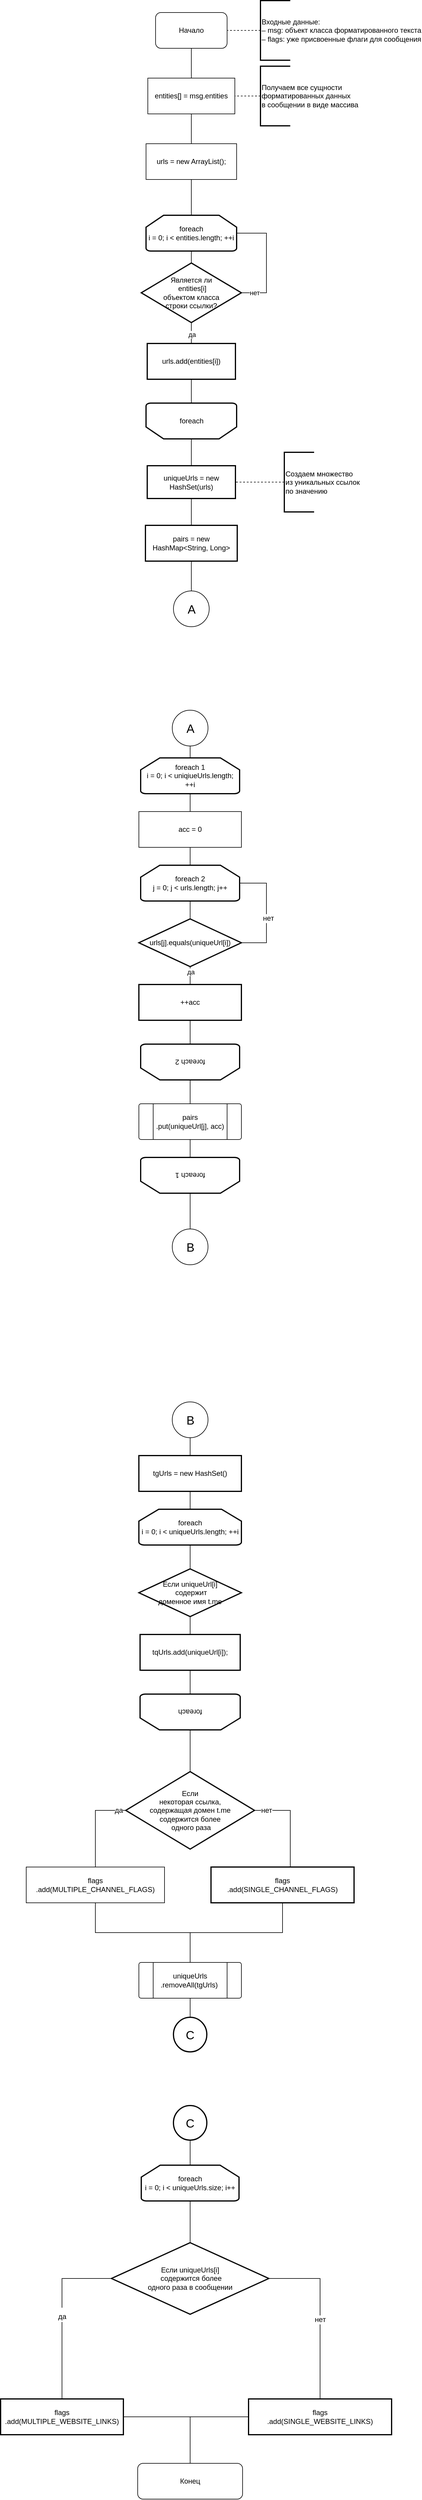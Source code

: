 <mxfile version="18.0.3" type="github">
  <diagram id="5dSFAF3gYTnQDeslkhWD" name="Page-1">
    <mxGraphModel dx="3840" dy="4005" grid="1" gridSize="10" guides="1" tooltips="1" connect="1" arrows="1" fold="1" page="1" pageScale="1" pageWidth="827" pageHeight="1169" math="0" shadow="0">
      <root>
        <mxCell id="0" />
        <mxCell id="1" parent="0" />
        <mxCell id="sSxXcbS8iqsULBvi6WvE-41" style="edgeStyle=orthogonalEdgeStyle;rounded=0;orthogonalLoop=1;jettySize=auto;html=1;endArrow=none;endFill=0;" parent="1" source="sSxXcbS8iqsULBvi6WvE-1" target="sSxXcbS8iqsULBvi6WvE-6" edge="1">
          <mxGeometry relative="1" as="geometry" />
        </mxCell>
        <mxCell id="sSxXcbS8iqsULBvi6WvE-1" value="Начало&lt;br&gt;" style="rounded=1;whiteSpace=wrap;html=1;" parent="1" vertex="1">
          <mxGeometry x="354" y="30" width="120" height="60" as="geometry" />
        </mxCell>
        <mxCell id="sSxXcbS8iqsULBvi6WvE-4" style="edgeStyle=orthogonalEdgeStyle;rounded=0;orthogonalLoop=1;jettySize=auto;html=1;endArrow=none;endFill=0;dashed=1;" parent="1" source="sSxXcbS8iqsULBvi6WvE-3" target="sSxXcbS8iqsULBvi6WvE-1" edge="1">
          <mxGeometry relative="1" as="geometry" />
        </mxCell>
        <mxCell id="sSxXcbS8iqsULBvi6WvE-3" value="Входные данные:&lt;br&gt;– msg: объект класса форматированного текста&lt;br&gt;– flags: уже присвоенные флаги для сообщения" style="strokeWidth=2;html=1;shape=mxgraph.flowchart.annotation_1;align=left;pointerEvents=1;" parent="1" vertex="1">
          <mxGeometry x="530" y="10" width="50" height="100" as="geometry" />
        </mxCell>
        <mxCell id="sSxXcbS8iqsULBvi6WvE-23" value="" style="edgeStyle=orthogonalEdgeStyle;rounded=0;orthogonalLoop=1;jettySize=auto;html=1;endArrow=none;endFill=0;" parent="1" source="sSxXcbS8iqsULBvi6WvE-6" target="sSxXcbS8iqsULBvi6WvE-22" edge="1">
          <mxGeometry relative="1" as="geometry" />
        </mxCell>
        <mxCell id="sSxXcbS8iqsULBvi6WvE-6" value="entities[] = msg.entities" style="rounded=0;whiteSpace=wrap;html=1;" parent="1" vertex="1">
          <mxGeometry x="341" y="140" width="146" height="60" as="geometry" />
        </mxCell>
        <mxCell id="sSxXcbS8iqsULBvi6WvE-8" style="edgeStyle=orthogonalEdgeStyle;rounded=0;orthogonalLoop=1;jettySize=auto;html=1;dashed=1;endArrow=none;endFill=0;" parent="1" source="sSxXcbS8iqsULBvi6WvE-7" target="sSxXcbS8iqsULBvi6WvE-6" edge="1">
          <mxGeometry relative="1" as="geometry" />
        </mxCell>
        <mxCell id="sSxXcbS8iqsULBvi6WvE-7" value="Получаем все сущности&lt;br&gt;форматированных данных&lt;br&gt;в сообщении в виде массива" style="strokeWidth=2;html=1;shape=mxgraph.flowchart.annotation_1;align=left;pointerEvents=1;" parent="1" vertex="1">
          <mxGeometry x="530" y="120" width="50" height="100" as="geometry" />
        </mxCell>
        <mxCell id="sSxXcbS8iqsULBvi6WvE-34" style="edgeStyle=orthogonalEdgeStyle;rounded=0;orthogonalLoop=1;jettySize=auto;html=1;exitX=0.5;exitY=1;exitDx=0;exitDy=0;exitPerimeter=0;entryX=0.5;entryY=0;entryDx=0;entryDy=0;entryPerimeter=0;endArrow=none;endFill=0;" parent="1" source="sSxXcbS8iqsULBvi6WvE-9" target="sSxXcbS8iqsULBvi6WvE-11" edge="1">
          <mxGeometry relative="1" as="geometry" />
        </mxCell>
        <mxCell id="sSxXcbS8iqsULBvi6WvE-9" value="foreach&lt;br&gt;i = 0; i &amp;lt; entities.length; ++i" style="strokeWidth=2;html=1;shape=mxgraph.flowchart.loop_limit;whiteSpace=wrap;" parent="1" vertex="1">
          <mxGeometry x="338" y="370" width="152" height="60" as="geometry" />
        </mxCell>
        <mxCell id="sSxXcbS8iqsULBvi6WvE-43" value="" style="edgeStyle=orthogonalEdgeStyle;rounded=0;orthogonalLoop=1;jettySize=auto;html=1;endArrow=none;endFill=0;" parent="1" source="sSxXcbS8iqsULBvi6WvE-10" target="sSxXcbS8iqsULBvi6WvE-42" edge="1">
          <mxGeometry relative="1" as="geometry" />
        </mxCell>
        <mxCell id="sSxXcbS8iqsULBvi6WvE-10" value="" style="strokeWidth=2;html=1;shape=mxgraph.flowchart.loop_limit;whiteSpace=wrap;rotation=-180;" parent="1" vertex="1">
          <mxGeometry x="338" y="685" width="152" height="60" as="geometry" />
        </mxCell>
        <mxCell id="sSxXcbS8iqsULBvi6WvE-31" value="" style="edgeStyle=orthogonalEdgeStyle;rounded=0;orthogonalLoop=1;jettySize=auto;html=1;endArrow=none;endFill=0;" parent="1" source="sSxXcbS8iqsULBvi6WvE-11" target="sSxXcbS8iqsULBvi6WvE-30" edge="1">
          <mxGeometry relative="1" as="geometry" />
        </mxCell>
        <mxCell id="sSxXcbS8iqsULBvi6WvE-38" value="да" style="edgeLabel;html=1;align=center;verticalAlign=middle;resizable=0;points=[];" parent="sSxXcbS8iqsULBvi6WvE-31" vertex="1" connectable="0">
          <mxGeometry x="-0.467" y="1" relative="1" as="geometry">
            <mxPoint y="8" as="offset" />
          </mxGeometry>
        </mxCell>
        <mxCell id="sSxXcbS8iqsULBvi6WvE-36" style="edgeStyle=orthogonalEdgeStyle;rounded=0;orthogonalLoop=1;jettySize=auto;html=1;exitX=1;exitY=0.5;exitDx=0;exitDy=0;exitPerimeter=0;entryX=1;entryY=0.5;entryDx=0;entryDy=0;entryPerimeter=0;endArrow=none;endFill=0;" parent="1" source="sSxXcbS8iqsULBvi6WvE-11" target="sSxXcbS8iqsULBvi6WvE-9" edge="1">
          <mxGeometry relative="1" as="geometry">
            <Array as="points">
              <mxPoint x="540" y="500" />
              <mxPoint x="540" y="400" />
            </Array>
          </mxGeometry>
        </mxCell>
        <mxCell id="sSxXcbS8iqsULBvi6WvE-37" value="нет" style="edgeLabel;html=1;align=center;verticalAlign=middle;resizable=0;points=[];" parent="sSxXcbS8iqsULBvi6WvE-36" vertex="1" connectable="0">
          <mxGeometry x="-0.75" y="2" relative="1" as="geometry">
            <mxPoint x="-2" y="2" as="offset" />
          </mxGeometry>
        </mxCell>
        <mxCell id="sSxXcbS8iqsULBvi6WvE-11" value="Является ли&lt;br&gt;&amp;nbsp;entities[i]&lt;br&gt;объектом класса&lt;br&gt;строки ссылки?" style="strokeWidth=2;html=1;shape=mxgraph.flowchart.decision;whiteSpace=wrap;" parent="1" vertex="1">
          <mxGeometry x="330" y="450" width="168" height="100" as="geometry" />
        </mxCell>
        <mxCell id="sSxXcbS8iqsULBvi6WvE-33" style="edgeStyle=orthogonalEdgeStyle;rounded=0;orthogonalLoop=1;jettySize=auto;html=1;entryX=0.5;entryY=0;entryDx=0;entryDy=0;entryPerimeter=0;endArrow=none;endFill=0;" parent="1" source="sSxXcbS8iqsULBvi6WvE-22" target="sSxXcbS8iqsULBvi6WvE-9" edge="1">
          <mxGeometry relative="1" as="geometry" />
        </mxCell>
        <mxCell id="sSxXcbS8iqsULBvi6WvE-22" value="urls = new ArrayList();" style="whiteSpace=wrap;html=1;rounded=0;" parent="1" vertex="1">
          <mxGeometry x="338" y="250" width="152" height="60" as="geometry" />
        </mxCell>
        <mxCell id="sSxXcbS8iqsULBvi6WvE-39" style="edgeStyle=orthogonalEdgeStyle;rounded=0;orthogonalLoop=1;jettySize=auto;html=1;entryX=0.5;entryY=1;entryDx=0;entryDy=0;entryPerimeter=0;endArrow=none;endFill=0;" parent="1" source="sSxXcbS8iqsULBvi6WvE-30" target="sSxXcbS8iqsULBvi6WvE-10" edge="1">
          <mxGeometry relative="1" as="geometry" />
        </mxCell>
        <mxCell id="sSxXcbS8iqsULBvi6WvE-30" value="urls.add(entities[i])" style="whiteSpace=wrap;html=1;strokeWidth=2;" parent="1" vertex="1">
          <mxGeometry x="340" y="585" width="148" height="60" as="geometry" />
        </mxCell>
        <mxCell id="sSxXcbS8iqsULBvi6WvE-40" value="foreach" style="text;html=1;align=center;verticalAlign=middle;resizable=0;points=[];autosize=1;strokeColor=none;fillColor=none;" parent="1" vertex="1">
          <mxGeometry x="384" y="705" width="60" height="20" as="geometry" />
        </mxCell>
        <mxCell id="sSxXcbS8iqsULBvi6WvE-45" value="" style="edgeStyle=orthogonalEdgeStyle;rounded=0;orthogonalLoop=1;jettySize=auto;html=1;endArrow=none;endFill=0;" parent="1" source="sSxXcbS8iqsULBvi6WvE-42" target="sSxXcbS8iqsULBvi6WvE-44" edge="1">
          <mxGeometry relative="1" as="geometry" />
        </mxCell>
        <mxCell id="sSxXcbS8iqsULBvi6WvE-42" value="uniqueUrls = new HashSet(urls)" style="whiteSpace=wrap;html=1;strokeWidth=2;" parent="1" vertex="1">
          <mxGeometry x="340" y="790" width="148" height="55" as="geometry" />
        </mxCell>
        <mxCell id="Ge9R5wrdljjXkZvI9MYg-51" style="edgeStyle=orthogonalEdgeStyle;rounded=0;orthogonalLoop=1;jettySize=auto;html=1;fontSize=20;endArrow=none;endFill=0;" edge="1" parent="1" source="sSxXcbS8iqsULBvi6WvE-44" target="Ge9R5wrdljjXkZvI9MYg-50">
          <mxGeometry relative="1" as="geometry" />
        </mxCell>
        <mxCell id="sSxXcbS8iqsULBvi6WvE-44" value="pairs = new HashMap&amp;lt;String, Long&amp;gt;" style="whiteSpace=wrap;html=1;strokeWidth=2;" parent="1" vertex="1">
          <mxGeometry x="337" y="890" width="154" height="60" as="geometry" />
        </mxCell>
        <mxCell id="Ge9R5wrdljjXkZvI9MYg-26" style="edgeStyle=orthogonalEdgeStyle;rounded=0;orthogonalLoop=1;jettySize=auto;html=1;endArrow=none;endFill=0;" edge="1" parent="1" source="sSxXcbS8iqsULBvi6WvE-46" target="Ge9R5wrdljjXkZvI9MYg-23">
          <mxGeometry relative="1" as="geometry" />
        </mxCell>
        <mxCell id="sSxXcbS8iqsULBvi6WvE-46" value="foreach 1&lt;br&gt;i = 0; i &amp;lt; uniqiueUrls.length; ++i" style="strokeWidth=2;html=1;shape=mxgraph.flowchart.loop_limit;whiteSpace=wrap;" parent="1" vertex="1">
          <mxGeometry x="329" y="1280" width="166" height="60" as="geometry" />
        </mxCell>
        <mxCell id="Ge9R5wrdljjXkZvI9MYg-33" style="edgeStyle=orthogonalEdgeStyle;rounded=0;orthogonalLoop=1;jettySize=auto;html=1;endArrow=none;endFill=0;" edge="1" parent="1" source="Ge9R5wrdljjXkZvI9MYg-2" target="Ge9R5wrdljjXkZvI9MYg-32">
          <mxGeometry relative="1" as="geometry" />
        </mxCell>
        <mxCell id="Ge9R5wrdljjXkZvI9MYg-2" value="foreach 2" style="strokeWidth=2;html=1;shape=mxgraph.flowchart.loop_limit;whiteSpace=wrap;rotation=-180;" vertex="1" parent="1">
          <mxGeometry x="329" y="1760" width="166" height="60" as="geometry" />
        </mxCell>
        <mxCell id="Ge9R5wrdljjXkZvI9MYg-4" style="edgeStyle=orthogonalEdgeStyle;rounded=0;orthogonalLoop=1;jettySize=auto;html=1;endArrow=none;endFill=0;dashed=1;" edge="1" parent="1" source="Ge9R5wrdljjXkZvI9MYg-3" target="sSxXcbS8iqsULBvi6WvE-42">
          <mxGeometry relative="1" as="geometry" />
        </mxCell>
        <mxCell id="Ge9R5wrdljjXkZvI9MYg-3" value="Создаем множество &lt;br&gt;из уникальных ссылок&amp;nbsp;&lt;br&gt;по значению" style="strokeWidth=2;html=1;shape=mxgraph.flowchart.annotation_1;align=left;pointerEvents=1;" vertex="1" parent="1">
          <mxGeometry x="570" y="767.5" width="50" height="100" as="geometry" />
        </mxCell>
        <mxCell id="Ge9R5wrdljjXkZvI9MYg-20" value="" style="edgeStyle=orthogonalEdgeStyle;rounded=0;orthogonalLoop=1;jettySize=auto;html=1;endArrow=none;endFill=0;" edge="1" parent="1" source="Ge9R5wrdljjXkZvI9MYg-16" target="Ge9R5wrdljjXkZvI9MYg-19">
          <mxGeometry relative="1" as="geometry" />
        </mxCell>
        <mxCell id="Ge9R5wrdljjXkZvI9MYg-16" value="foreach 2&lt;br&gt;j = 0; j &amp;lt; urls.length; j++" style="strokeWidth=2;html=1;shape=mxgraph.flowchart.loop_limit;whiteSpace=wrap;" vertex="1" parent="1">
          <mxGeometry x="329" y="1460" width="166" height="60" as="geometry" />
        </mxCell>
        <mxCell id="Ge9R5wrdljjXkZvI9MYg-22" value="" style="edgeStyle=orthogonalEdgeStyle;rounded=0;orthogonalLoop=1;jettySize=auto;html=1;endArrow=none;endFill=0;" edge="1" parent="1" source="Ge9R5wrdljjXkZvI9MYg-19" target="Ge9R5wrdljjXkZvI9MYg-21">
          <mxGeometry relative="1" as="geometry" />
        </mxCell>
        <mxCell id="Ge9R5wrdljjXkZvI9MYg-30" value="да" style="edgeLabel;html=1;align=center;verticalAlign=middle;resizable=0;points=[];" vertex="1" connectable="0" parent="Ge9R5wrdljjXkZvI9MYg-22">
          <mxGeometry x="-0.64" y="1" relative="1" as="geometry">
            <mxPoint as="offset" />
          </mxGeometry>
        </mxCell>
        <mxCell id="Ge9R5wrdljjXkZvI9MYg-52" style="edgeStyle=orthogonalEdgeStyle;rounded=0;orthogonalLoop=1;jettySize=auto;html=1;entryX=1;entryY=0.5;entryDx=0;entryDy=0;entryPerimeter=0;fontSize=20;endArrow=none;endFill=0;" edge="1" parent="1" source="Ge9R5wrdljjXkZvI9MYg-19" target="Ge9R5wrdljjXkZvI9MYg-16">
          <mxGeometry relative="1" as="geometry">
            <Array as="points">
              <mxPoint x="540" y="1590" />
              <mxPoint x="540" y="1490" />
            </Array>
          </mxGeometry>
        </mxCell>
        <mxCell id="Ge9R5wrdljjXkZvI9MYg-54" value="нет" style="edgeLabel;html=1;align=center;verticalAlign=middle;resizable=0;points=[];fontSize=12;" vertex="1" connectable="0" parent="Ge9R5wrdljjXkZvI9MYg-52">
          <mxGeometry x="-0.108" y="-3" relative="1" as="geometry">
            <mxPoint as="offset" />
          </mxGeometry>
        </mxCell>
        <mxCell id="Ge9R5wrdljjXkZvI9MYg-19" value="urls[j].equals(uniqueUrl[i])" style="rhombus;whiteSpace=wrap;html=1;strokeWidth=2;" vertex="1" parent="1">
          <mxGeometry x="326" y="1550" width="172" height="80" as="geometry" />
        </mxCell>
        <mxCell id="Ge9R5wrdljjXkZvI9MYg-31" style="edgeStyle=orthogonalEdgeStyle;rounded=0;orthogonalLoop=1;jettySize=auto;html=1;endArrow=none;endFill=0;" edge="1" parent="1" source="Ge9R5wrdljjXkZvI9MYg-21" target="Ge9R5wrdljjXkZvI9MYg-2">
          <mxGeometry relative="1" as="geometry" />
        </mxCell>
        <mxCell id="Ge9R5wrdljjXkZvI9MYg-21" value="++acc" style="whiteSpace=wrap;html=1;strokeWidth=2;" vertex="1" parent="1">
          <mxGeometry x="326" y="1660" width="172" height="60" as="geometry" />
        </mxCell>
        <mxCell id="Ge9R5wrdljjXkZvI9MYg-27" style="edgeStyle=orthogonalEdgeStyle;rounded=0;orthogonalLoop=1;jettySize=auto;html=1;endArrow=none;endFill=0;" edge="1" parent="1" source="Ge9R5wrdljjXkZvI9MYg-23" target="Ge9R5wrdljjXkZvI9MYg-16">
          <mxGeometry relative="1" as="geometry" />
        </mxCell>
        <mxCell id="Ge9R5wrdljjXkZvI9MYg-23" value="acc = 0" style="rounded=0;whiteSpace=wrap;html=1;" vertex="1" parent="1">
          <mxGeometry x="326" y="1370" width="172" height="60" as="geometry" />
        </mxCell>
        <mxCell id="Ge9R5wrdljjXkZvI9MYg-37" style="edgeStyle=orthogonalEdgeStyle;rounded=0;orthogonalLoop=1;jettySize=auto;html=1;endArrow=none;endFill=0;" edge="1" parent="1" source="Ge9R5wrdljjXkZvI9MYg-32" target="Ge9R5wrdljjXkZvI9MYg-34">
          <mxGeometry relative="1" as="geometry" />
        </mxCell>
        <mxCell id="Ge9R5wrdljjXkZvI9MYg-32" value="pairs&lt;br&gt;.put(uniqueUrl[j], acc)" style="verticalLabelPosition=middle;verticalAlign=middle;html=1;shape=process;whiteSpace=wrap;rounded=1;size=0.14;arcSize=6;labelPosition=center;align=center;" vertex="1" parent="1">
          <mxGeometry x="326" y="1860" width="172" height="60" as="geometry" />
        </mxCell>
        <mxCell id="Ge9R5wrdljjXkZvI9MYg-59" style="edgeStyle=orthogonalEdgeStyle;rounded=0;orthogonalLoop=1;jettySize=auto;html=1;fontSize=12;endArrow=none;endFill=0;" edge="1" parent="1" source="Ge9R5wrdljjXkZvI9MYg-34" target="Ge9R5wrdljjXkZvI9MYg-58">
          <mxGeometry relative="1" as="geometry" />
        </mxCell>
        <mxCell id="Ge9R5wrdljjXkZvI9MYg-34" value="foreach 1" style="strokeWidth=2;html=1;shape=mxgraph.flowchart.loop_limit;whiteSpace=wrap;rotation=-180;" vertex="1" parent="1">
          <mxGeometry x="329" y="1950" width="166" height="60" as="geometry" />
        </mxCell>
        <mxCell id="Ge9R5wrdljjXkZvI9MYg-41" style="edgeStyle=orthogonalEdgeStyle;rounded=0;orthogonalLoop=1;jettySize=auto;html=1;endArrow=none;endFill=0;" edge="1" parent="1" source="Ge9R5wrdljjXkZvI9MYg-38" target="Ge9R5wrdljjXkZvI9MYg-40">
          <mxGeometry relative="1" as="geometry" />
        </mxCell>
        <mxCell id="Ge9R5wrdljjXkZvI9MYg-38" value="tgUrls = new HashSet()" style="whiteSpace=wrap;html=1;strokeWidth=2;" vertex="1" parent="1">
          <mxGeometry x="326" y="2450" width="172" height="60" as="geometry" />
        </mxCell>
        <mxCell id="Ge9R5wrdljjXkZvI9MYg-43" value="" style="edgeStyle=orthogonalEdgeStyle;rounded=0;orthogonalLoop=1;jettySize=auto;html=1;endArrow=none;endFill=0;" edge="1" parent="1" source="Ge9R5wrdljjXkZvI9MYg-40" target="Ge9R5wrdljjXkZvI9MYg-42">
          <mxGeometry relative="1" as="geometry" />
        </mxCell>
        <mxCell id="Ge9R5wrdljjXkZvI9MYg-40" value="foreach&lt;br&gt;i = 0; i &amp;lt; uniqueUrls.length; ++i" style="strokeWidth=2;html=1;shape=mxgraph.flowchart.loop_limit;whiteSpace=wrap;" vertex="1" parent="1">
          <mxGeometry x="326" y="2540" width="172" height="60" as="geometry" />
        </mxCell>
        <mxCell id="Ge9R5wrdljjXkZvI9MYg-45" value="" style="edgeStyle=orthogonalEdgeStyle;rounded=0;orthogonalLoop=1;jettySize=auto;html=1;endArrow=none;endFill=0;" edge="1" parent="1" source="Ge9R5wrdljjXkZvI9MYg-42" target="Ge9R5wrdljjXkZvI9MYg-44">
          <mxGeometry relative="1" as="geometry" />
        </mxCell>
        <mxCell id="Ge9R5wrdljjXkZvI9MYg-42" value="Если uniqueUrl[i]&lt;br&gt;&amp;nbsp;содержит &lt;br&gt;доменное имя t.me" style="rhombus;whiteSpace=wrap;html=1;strokeWidth=2;" vertex="1" parent="1">
          <mxGeometry x="326" y="2640" width="172" height="80" as="geometry" />
        </mxCell>
        <mxCell id="Ge9R5wrdljjXkZvI9MYg-44" value="tqUrls.add(uniqueUrl[i]);" style="whiteSpace=wrap;html=1;strokeWidth=2;" vertex="1" parent="1">
          <mxGeometry x="328" y="2750" width="168" height="60" as="geometry" />
        </mxCell>
        <mxCell id="Ge9R5wrdljjXkZvI9MYg-47" style="edgeStyle=orthogonalEdgeStyle;rounded=0;orthogonalLoop=1;jettySize=auto;html=1;endArrow=none;endFill=0;" edge="1" parent="1" source="Ge9R5wrdljjXkZvI9MYg-46" target="Ge9R5wrdljjXkZvI9MYg-44">
          <mxGeometry relative="1" as="geometry" />
        </mxCell>
        <mxCell id="Ge9R5wrdljjXkZvI9MYg-69" value="" style="edgeStyle=orthogonalEdgeStyle;rounded=0;orthogonalLoop=1;jettySize=auto;html=1;fontSize=12;endArrow=none;endFill=0;" edge="1" parent="1" source="Ge9R5wrdljjXkZvI9MYg-46" target="Ge9R5wrdljjXkZvI9MYg-68">
          <mxGeometry relative="1" as="geometry" />
        </mxCell>
        <mxCell id="Ge9R5wrdljjXkZvI9MYg-46" value="foreach" style="strokeWidth=2;html=1;shape=mxgraph.flowchart.loop_limit;whiteSpace=wrap;rotation=-180;" vertex="1" parent="1">
          <mxGeometry x="328" y="2850" width="168" height="60" as="geometry" />
        </mxCell>
        <mxCell id="Ge9R5wrdljjXkZvI9MYg-50" value="&lt;font style=&quot;font-size: 20px;&quot;&gt;А&lt;/font&gt;" style="verticalLabelPosition=middle;verticalAlign=middle;html=1;shape=mxgraph.flowchart.on-page_reference;labelPosition=center;align=center;" vertex="1" parent="1">
          <mxGeometry x="384" y="1000" width="60" height="60" as="geometry" />
        </mxCell>
        <mxCell id="Ge9R5wrdljjXkZvI9MYg-56" style="edgeStyle=orthogonalEdgeStyle;rounded=0;orthogonalLoop=1;jettySize=auto;html=1;exitX=0.5;exitY=1;exitDx=0;exitDy=0;exitPerimeter=0;entryX=0.5;entryY=0;entryDx=0;entryDy=0;entryPerimeter=0;fontSize=12;endArrow=none;endFill=0;" edge="1" parent="1" source="Ge9R5wrdljjXkZvI9MYg-55" target="sSxXcbS8iqsULBvi6WvE-46">
          <mxGeometry relative="1" as="geometry" />
        </mxCell>
        <mxCell id="Ge9R5wrdljjXkZvI9MYg-55" value="&lt;font style=&quot;font-size: 20px;&quot;&gt;А&lt;/font&gt;" style="verticalLabelPosition=middle;verticalAlign=middle;html=1;shape=mxgraph.flowchart.on-page_reference;labelPosition=center;align=center;" vertex="1" parent="1">
          <mxGeometry x="382" y="1200" width="60" height="60" as="geometry" />
        </mxCell>
        <mxCell id="Ge9R5wrdljjXkZvI9MYg-58" value="&lt;font style=&quot;font-size: 20px;&quot;&gt;B&lt;/font&gt;" style="verticalLabelPosition=middle;verticalAlign=middle;html=1;shape=mxgraph.flowchart.on-page_reference;labelPosition=center;align=center;" vertex="1" parent="1">
          <mxGeometry x="382" y="2070" width="60" height="60" as="geometry" />
        </mxCell>
        <mxCell id="Ge9R5wrdljjXkZvI9MYg-61" style="edgeStyle=orthogonalEdgeStyle;rounded=0;orthogonalLoop=1;jettySize=auto;html=1;fontSize=12;endArrow=none;endFill=0;" edge="1" parent="1" source="Ge9R5wrdljjXkZvI9MYg-60" target="Ge9R5wrdljjXkZvI9MYg-38">
          <mxGeometry relative="1" as="geometry" />
        </mxCell>
        <mxCell id="Ge9R5wrdljjXkZvI9MYg-60" value="&lt;font style=&quot;font-size: 20px;&quot;&gt;B&lt;/font&gt;" style="verticalLabelPosition=middle;verticalAlign=middle;html=1;shape=mxgraph.flowchart.on-page_reference;labelPosition=center;align=center;" vertex="1" parent="1">
          <mxGeometry x="382" y="2360" width="60" height="60" as="geometry" />
        </mxCell>
        <mxCell id="Ge9R5wrdljjXkZvI9MYg-82" value="" style="edgeStyle=orthogonalEdgeStyle;rounded=0;orthogonalLoop=1;jettySize=auto;html=1;fontSize=12;endArrow=none;endFill=0;" edge="1" parent="1" source="Ge9R5wrdljjXkZvI9MYg-63" target="Ge9R5wrdljjXkZvI9MYg-81">
          <mxGeometry relative="1" as="geometry" />
        </mxCell>
        <mxCell id="Ge9R5wrdljjXkZvI9MYg-63" value="uniqueUrls&lt;br&gt;.removeAll(tgUrls)&amp;nbsp;" style="verticalLabelPosition=middle;verticalAlign=middle;html=1;shape=process;whiteSpace=wrap;rounded=1;size=0.14;arcSize=6;fontSize=12;labelPosition=center;align=center;" vertex="1" parent="1">
          <mxGeometry x="326" y="3300" width="172" height="60" as="geometry" />
        </mxCell>
        <mxCell id="Ge9R5wrdljjXkZvI9MYg-86" value="" style="edgeStyle=orthogonalEdgeStyle;rounded=0;orthogonalLoop=1;jettySize=auto;html=1;fontSize=20;endArrow=none;endFill=0;" edge="1" parent="1" source="Ge9R5wrdljjXkZvI9MYg-66" target="Ge9R5wrdljjXkZvI9MYg-85">
          <mxGeometry relative="1" as="geometry" />
        </mxCell>
        <mxCell id="Ge9R5wrdljjXkZvI9MYg-66" value="foreach&lt;br&gt;i = 0; i &amp;lt; uniqueUrls.size; i++" style="strokeWidth=2;html=1;shape=mxgraph.flowchart.loop_limit;whiteSpace=wrap;fontSize=12;" vertex="1" parent="1">
          <mxGeometry x="330" y="3640" width="164" height="60" as="geometry" />
        </mxCell>
        <mxCell id="Ge9R5wrdljjXkZvI9MYg-74" style="edgeStyle=orthogonalEdgeStyle;rounded=0;orthogonalLoop=1;jettySize=auto;html=1;exitX=0;exitY=0.5;exitDx=0;exitDy=0;fontSize=12;endArrow=none;endFill=0;" edge="1" parent="1" source="Ge9R5wrdljjXkZvI9MYg-68" target="Ge9R5wrdljjXkZvI9MYg-72">
          <mxGeometry relative="1" as="geometry" />
        </mxCell>
        <mxCell id="Ge9R5wrdljjXkZvI9MYg-77" value="да" style="edgeLabel;html=1;align=center;verticalAlign=middle;resizable=0;points=[];fontSize=12;" vertex="1" connectable="0" parent="Ge9R5wrdljjXkZvI9MYg-74">
          <mxGeometry x="-0.828" y="4" relative="1" as="geometry">
            <mxPoint y="-4" as="offset" />
          </mxGeometry>
        </mxCell>
        <mxCell id="Ge9R5wrdljjXkZvI9MYg-76" value="" style="edgeStyle=orthogonalEdgeStyle;rounded=0;orthogonalLoop=1;jettySize=auto;html=1;fontSize=12;endArrow=none;endFill=0;" edge="1" parent="1" source="Ge9R5wrdljjXkZvI9MYg-68" target="Ge9R5wrdljjXkZvI9MYg-75">
          <mxGeometry relative="1" as="geometry">
            <Array as="points">
              <mxPoint x="580" y="3045" />
            </Array>
          </mxGeometry>
        </mxCell>
        <mxCell id="Ge9R5wrdljjXkZvI9MYg-78" value="нет" style="edgeLabel;html=1;align=center;verticalAlign=middle;resizable=0;points=[];fontSize=12;" vertex="1" connectable="0" parent="Ge9R5wrdljjXkZvI9MYg-76">
          <mxGeometry x="-0.719" y="1" relative="1" as="geometry">
            <mxPoint x="-2" y="1" as="offset" />
          </mxGeometry>
        </mxCell>
        <mxCell id="Ge9R5wrdljjXkZvI9MYg-68" value="Если &lt;br&gt;некоторая ссылка,&lt;br&gt;содержащая домен t.me&lt;br&gt;содержится более&lt;br&gt;&amp;nbsp;одного раза" style="rhombus;whiteSpace=wrap;html=1;strokeWidth=2;" vertex="1" parent="1">
          <mxGeometry x="304" y="2980" width="216" height="130" as="geometry" />
        </mxCell>
        <mxCell id="Ge9R5wrdljjXkZvI9MYg-79" style="edgeStyle=orthogonalEdgeStyle;rounded=0;orthogonalLoop=1;jettySize=auto;html=1;fontSize=12;endArrow=none;endFill=0;" edge="1" parent="1" source="Ge9R5wrdljjXkZvI9MYg-72" target="Ge9R5wrdljjXkZvI9MYg-63">
          <mxGeometry relative="1" as="geometry" />
        </mxCell>
        <mxCell id="Ge9R5wrdljjXkZvI9MYg-72" value="flags&lt;br&gt;.add(MULTIPLE_CHANNEL_FLAGS)" style="rounded=0;whiteSpace=wrap;html=1;fontSize=12;" vertex="1" parent="1">
          <mxGeometry x="137" y="3140" width="232" height="60" as="geometry" />
        </mxCell>
        <mxCell id="Ge9R5wrdljjXkZvI9MYg-80" style="edgeStyle=orthogonalEdgeStyle;rounded=0;orthogonalLoop=1;jettySize=auto;html=1;fontSize=12;endArrow=none;endFill=0;" edge="1" parent="1" source="Ge9R5wrdljjXkZvI9MYg-75" target="Ge9R5wrdljjXkZvI9MYg-63">
          <mxGeometry relative="1" as="geometry" />
        </mxCell>
        <mxCell id="Ge9R5wrdljjXkZvI9MYg-75" value="&lt;span style=&quot;&quot;&gt;flags&lt;/span&gt;&lt;br style=&quot;&quot;&gt;&lt;span style=&quot;&quot;&gt;.add(SINGLE_CHANNEL_FLAGS)&lt;/span&gt;" style="whiteSpace=wrap;html=1;strokeWidth=2;" vertex="1" parent="1">
          <mxGeometry x="447" y="3140" width="240" height="60" as="geometry" />
        </mxCell>
        <mxCell id="Ge9R5wrdljjXkZvI9MYg-81" value="&lt;font style=&quot;font-size: 20px;&quot;&gt;C&lt;/font&gt;" style="strokeWidth=2;html=1;shape=mxgraph.flowchart.start_2;whiteSpace=wrap;fontSize=12;" vertex="1" parent="1">
          <mxGeometry x="384" y="3392" width="56" height="58" as="geometry" />
        </mxCell>
        <mxCell id="Ge9R5wrdljjXkZvI9MYg-84" value="" style="edgeStyle=orthogonalEdgeStyle;rounded=0;orthogonalLoop=1;jettySize=auto;html=1;fontSize=20;endArrow=none;endFill=0;" edge="1" parent="1" source="Ge9R5wrdljjXkZvI9MYg-83" target="Ge9R5wrdljjXkZvI9MYg-66">
          <mxGeometry relative="1" as="geometry" />
        </mxCell>
        <mxCell id="Ge9R5wrdljjXkZvI9MYg-83" value="&lt;font style=&quot;font-size: 20px;&quot;&gt;C&lt;/font&gt;" style="strokeWidth=2;html=1;shape=mxgraph.flowchart.start_2;whiteSpace=wrap;fontSize=12;" vertex="1" parent="1">
          <mxGeometry x="384" y="3540" width="56" height="58" as="geometry" />
        </mxCell>
        <mxCell id="Ge9R5wrdljjXkZvI9MYg-88" value="&lt;font style=&quot;font-size: 12px;&quot;&gt;да&lt;/font&gt;" style="edgeStyle=orthogonalEdgeStyle;rounded=0;orthogonalLoop=1;jettySize=auto;html=1;fontSize=20;endArrow=none;endFill=0;exitX=0;exitY=0.5;exitDx=0;exitDy=0;" edge="1" parent="1" source="Ge9R5wrdljjXkZvI9MYg-85" target="Ge9R5wrdljjXkZvI9MYg-87">
          <mxGeometry relative="1" as="geometry" />
        </mxCell>
        <mxCell id="Ge9R5wrdljjXkZvI9MYg-90" value="" style="edgeStyle=orthogonalEdgeStyle;rounded=0;orthogonalLoop=1;jettySize=auto;html=1;fontSize=20;endArrow=none;endFill=0;exitX=1;exitY=0.5;exitDx=0;exitDy=0;" edge="1" parent="1" source="Ge9R5wrdljjXkZvI9MYg-85" target="Ge9R5wrdljjXkZvI9MYg-89">
          <mxGeometry relative="1" as="geometry" />
        </mxCell>
        <mxCell id="Ge9R5wrdljjXkZvI9MYg-91" value="нет" style="edgeLabel;html=1;align=center;verticalAlign=middle;resizable=0;points=[];fontSize=12;" vertex="1" connectable="0" parent="Ge9R5wrdljjXkZvI9MYg-90">
          <mxGeometry x="0.076" y="4" relative="1" as="geometry">
            <mxPoint x="-4" as="offset" />
          </mxGeometry>
        </mxCell>
        <mxCell id="Ge9R5wrdljjXkZvI9MYg-85" value="Если uniqueUrls[i]&lt;br&gt;&amp;nbsp;содержится более &lt;br&gt;одного раза в сообщении" style="rhombus;whiteSpace=wrap;html=1;strokeWidth=2;" vertex="1" parent="1">
          <mxGeometry x="280" y="3770" width="264" height="120" as="geometry" />
        </mxCell>
        <mxCell id="Ge9R5wrdljjXkZvI9MYg-93" style="edgeStyle=orthogonalEdgeStyle;rounded=0;orthogonalLoop=1;jettySize=auto;html=1;fontSize=12;endArrow=none;endFill=0;" edge="1" parent="1" source="Ge9R5wrdljjXkZvI9MYg-87" target="Ge9R5wrdljjXkZvI9MYg-92">
          <mxGeometry relative="1" as="geometry" />
        </mxCell>
        <mxCell id="Ge9R5wrdljjXkZvI9MYg-87" value="flags&lt;br&gt;.add(MULTIPLE_WEBSITE_LINKS)" style="whiteSpace=wrap;html=1;strokeWidth=2;" vertex="1" parent="1">
          <mxGeometry x="94" y="4032" width="206" height="60" as="geometry" />
        </mxCell>
        <mxCell id="Ge9R5wrdljjXkZvI9MYg-94" style="edgeStyle=orthogonalEdgeStyle;rounded=0;orthogonalLoop=1;jettySize=auto;html=1;fontSize=12;endArrow=none;endFill=0;" edge="1" parent="1" source="Ge9R5wrdljjXkZvI9MYg-89" target="Ge9R5wrdljjXkZvI9MYg-92">
          <mxGeometry relative="1" as="geometry" />
        </mxCell>
        <mxCell id="Ge9R5wrdljjXkZvI9MYg-89" value="flags&lt;br&gt;.add(SINGLE_WEBSITE_LINKS)" style="whiteSpace=wrap;html=1;strokeWidth=2;" vertex="1" parent="1">
          <mxGeometry x="510" y="4032" width="240" height="60" as="geometry" />
        </mxCell>
        <mxCell id="Ge9R5wrdljjXkZvI9MYg-92" value="Конец" style="rounded=1;whiteSpace=wrap;html=1;" vertex="1" parent="1">
          <mxGeometry x="324" y="4140" width="176" height="60" as="geometry" />
        </mxCell>
      </root>
    </mxGraphModel>
  </diagram>
</mxfile>
